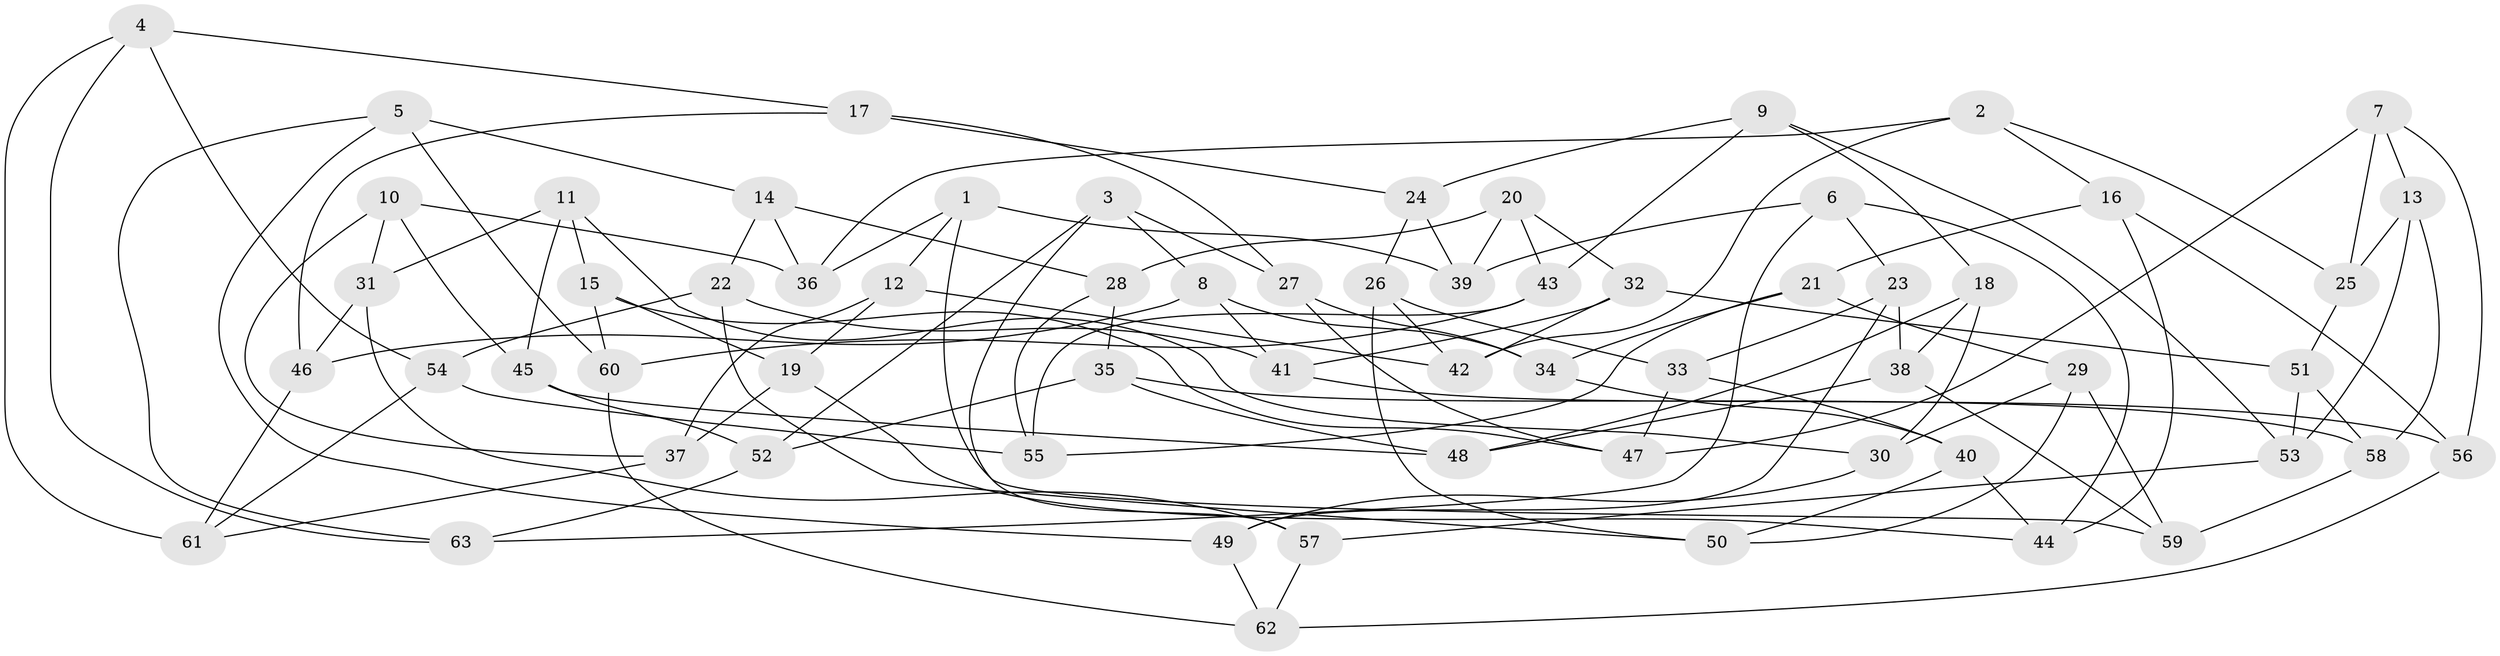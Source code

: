// Generated by graph-tools (version 1.1) at 2025/11/02/27/25 16:11:49]
// undirected, 63 vertices, 126 edges
graph export_dot {
graph [start="1"]
  node [color=gray90,style=filled];
  1;
  2;
  3;
  4;
  5;
  6;
  7;
  8;
  9;
  10;
  11;
  12;
  13;
  14;
  15;
  16;
  17;
  18;
  19;
  20;
  21;
  22;
  23;
  24;
  25;
  26;
  27;
  28;
  29;
  30;
  31;
  32;
  33;
  34;
  35;
  36;
  37;
  38;
  39;
  40;
  41;
  42;
  43;
  44;
  45;
  46;
  47;
  48;
  49;
  50;
  51;
  52;
  53;
  54;
  55;
  56;
  57;
  58;
  59;
  60;
  61;
  62;
  63;
  1 -- 12;
  1 -- 39;
  1 -- 59;
  1 -- 36;
  2 -- 16;
  2 -- 36;
  2 -- 42;
  2 -- 25;
  3 -- 52;
  3 -- 27;
  3 -- 8;
  3 -- 57;
  4 -- 61;
  4 -- 63;
  4 -- 17;
  4 -- 54;
  5 -- 60;
  5 -- 14;
  5 -- 63;
  5 -- 49;
  6 -- 44;
  6 -- 63;
  6 -- 23;
  6 -- 39;
  7 -- 25;
  7 -- 56;
  7 -- 47;
  7 -- 13;
  8 -- 46;
  8 -- 41;
  8 -- 34;
  9 -- 53;
  9 -- 24;
  9 -- 43;
  9 -- 18;
  10 -- 37;
  10 -- 31;
  10 -- 45;
  10 -- 36;
  11 -- 15;
  11 -- 30;
  11 -- 45;
  11 -- 31;
  12 -- 19;
  12 -- 42;
  12 -- 37;
  13 -- 58;
  13 -- 25;
  13 -- 53;
  14 -- 22;
  14 -- 28;
  14 -- 36;
  15 -- 19;
  15 -- 60;
  15 -- 47;
  16 -- 44;
  16 -- 56;
  16 -- 21;
  17 -- 24;
  17 -- 27;
  17 -- 46;
  18 -- 38;
  18 -- 48;
  18 -- 30;
  19 -- 44;
  19 -- 37;
  20 -- 32;
  20 -- 43;
  20 -- 28;
  20 -- 39;
  21 -- 29;
  21 -- 34;
  21 -- 55;
  22 -- 41;
  22 -- 50;
  22 -- 54;
  23 -- 33;
  23 -- 38;
  23 -- 49;
  24 -- 26;
  24 -- 39;
  25 -- 51;
  26 -- 50;
  26 -- 33;
  26 -- 42;
  27 -- 47;
  27 -- 34;
  28 -- 35;
  28 -- 55;
  29 -- 30;
  29 -- 59;
  29 -- 50;
  30 -- 49;
  31 -- 57;
  31 -- 46;
  32 -- 42;
  32 -- 41;
  32 -- 51;
  33 -- 47;
  33 -- 40;
  34 -- 40;
  35 -- 58;
  35 -- 48;
  35 -- 52;
  37 -- 61;
  38 -- 59;
  38 -- 48;
  40 -- 44;
  40 -- 50;
  41 -- 56;
  43 -- 55;
  43 -- 60;
  45 -- 52;
  45 -- 48;
  46 -- 61;
  49 -- 62;
  51 -- 58;
  51 -- 53;
  52 -- 63;
  53 -- 57;
  54 -- 61;
  54 -- 55;
  56 -- 62;
  57 -- 62;
  58 -- 59;
  60 -- 62;
}
